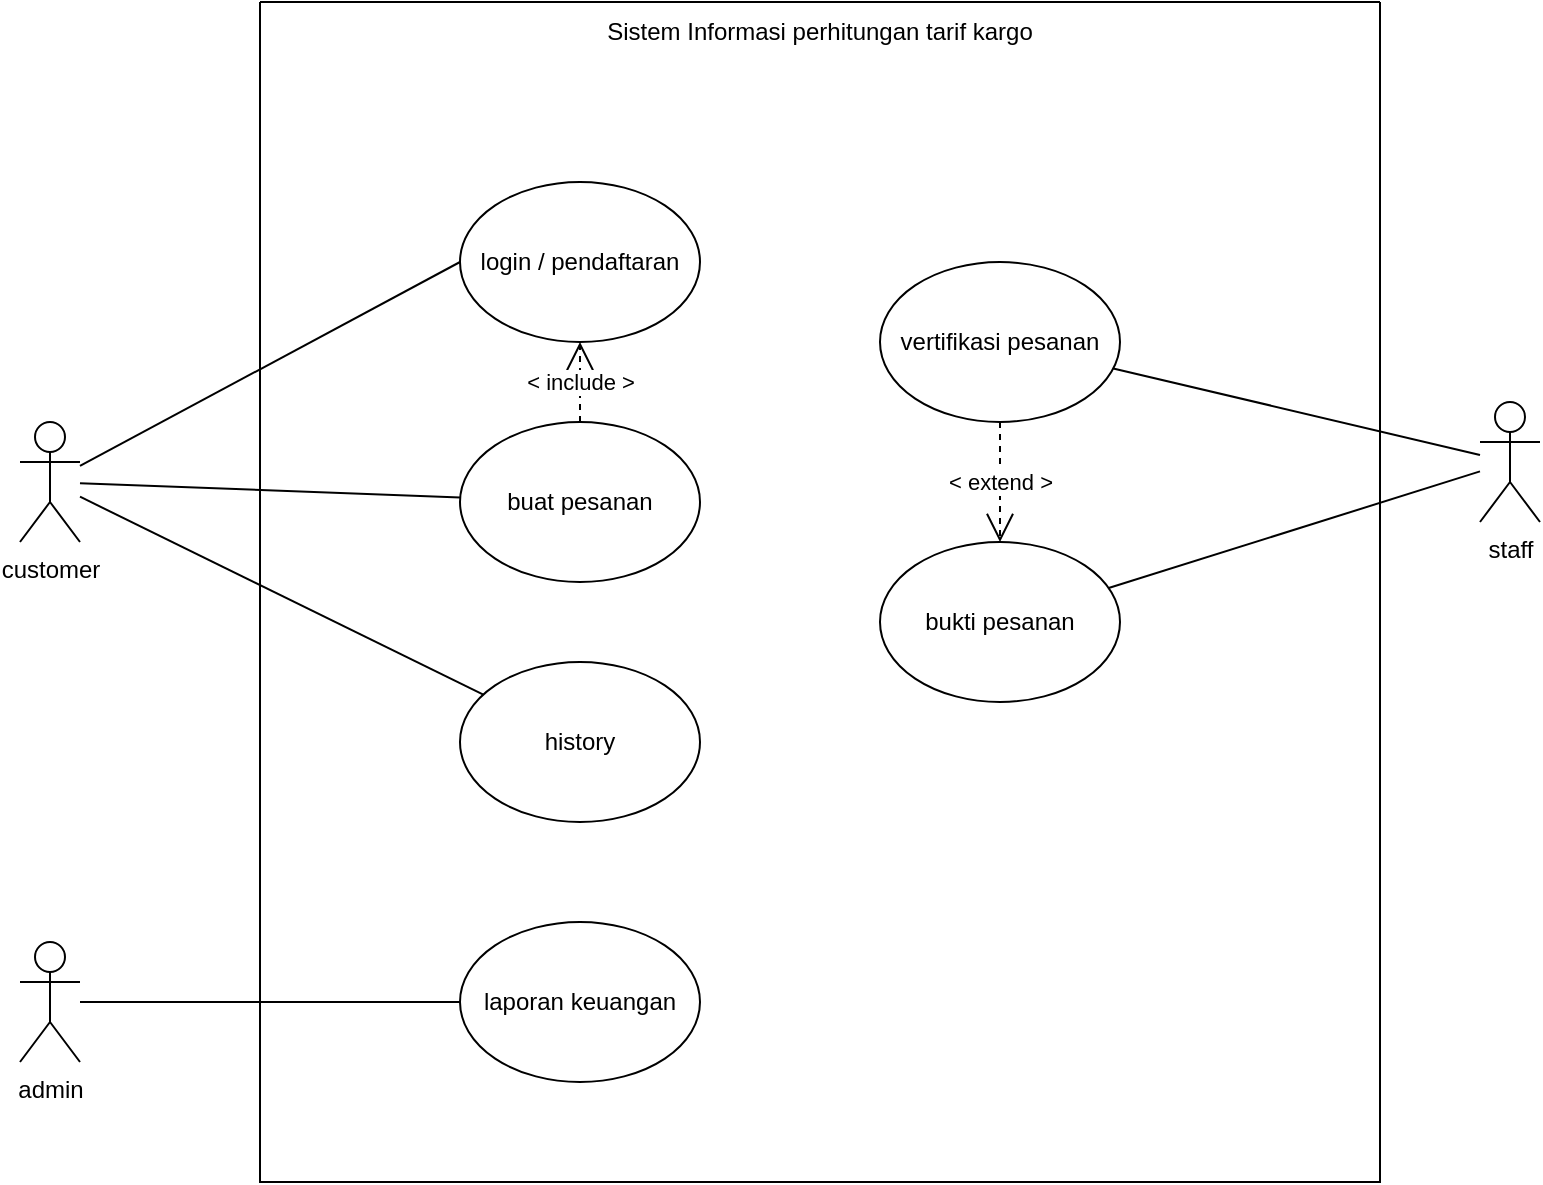 <mxfile version="26.2.13">
  <diagram name="Page-1" id="HQKYtN91ihchyh2LCqcL">
    <mxGraphModel dx="1471" dy="783" grid="1" gridSize="10" guides="1" tooltips="1" connect="1" arrows="1" fold="1" page="1" pageScale="1" pageWidth="850" pageHeight="1100" math="0" shadow="0">
      <root>
        <mxCell id="0" />
        <mxCell id="1" parent="0" />
        <mxCell id="mGn2gmwvMU52tjO0ZWeU-1" value="customer" style="shape=umlActor;verticalLabelPosition=bottom;verticalAlign=top;html=1;outlineConnect=0;" parent="1" vertex="1">
          <mxGeometry x="60" y="260" width="30" height="60" as="geometry" />
        </mxCell>
        <mxCell id="mGn2gmwvMU52tjO0ZWeU-3" value="staff" style="shape=umlActor;verticalLabelPosition=bottom;verticalAlign=top;html=1;outlineConnect=0;" parent="1" vertex="1">
          <mxGeometry x="790" y="250" width="30" height="60" as="geometry" />
        </mxCell>
        <mxCell id="mGn2gmwvMU52tjO0ZWeU-8" value="" style="endArrow=none;html=1;rounded=0;entryX=0;entryY=0.5;entryDx=0;entryDy=0;" parent="1" source="mGn2gmwvMU52tjO0ZWeU-1" target="mGn2gmwvMU52tjO0ZWeU-2" edge="1">
          <mxGeometry width="50" height="50" relative="1" as="geometry">
            <mxPoint x="400" y="280" as="sourcePoint" />
            <mxPoint x="450" y="230" as="targetPoint" />
            <Array as="points" />
          </mxGeometry>
        </mxCell>
        <mxCell id="mGn2gmwvMU52tjO0ZWeU-9" value="" style="endArrow=none;html=1;rounded=0;" parent="1" source="mGn2gmwvMU52tjO0ZWeU-1" target="mGn2gmwvMU52tjO0ZWeU-6" edge="1">
          <mxGeometry width="50" height="50" relative="1" as="geometry">
            <mxPoint x="400" y="280" as="sourcePoint" />
            <mxPoint x="450" y="230" as="targetPoint" />
          </mxGeometry>
        </mxCell>
        <mxCell id="mGn2gmwvMU52tjO0ZWeU-11" value="" style="endArrow=none;html=1;rounded=0;" parent="1" source="mGn2gmwvMU52tjO0ZWeU-1" target="mGn2gmwvMU52tjO0ZWeU-10" edge="1">
          <mxGeometry width="50" height="50" relative="1" as="geometry">
            <mxPoint x="400" y="380" as="sourcePoint" />
            <mxPoint x="450" y="330" as="targetPoint" />
          </mxGeometry>
        </mxCell>
        <mxCell id="mGn2gmwvMU52tjO0ZWeU-15" value="admin" style="shape=umlActor;verticalLabelPosition=bottom;verticalAlign=top;html=1;outlineConnect=0;" parent="1" vertex="1">
          <mxGeometry x="60" y="520" width="30" height="60" as="geometry" />
        </mxCell>
        <mxCell id="mGn2gmwvMU52tjO0ZWeU-19" value="" style="endArrow=none;html=1;rounded=0;" parent="1" source="mGn2gmwvMU52tjO0ZWeU-12" target="mGn2gmwvMU52tjO0ZWeU-3" edge="1">
          <mxGeometry width="50" height="50" relative="1" as="geometry">
            <mxPoint x="440" y="460" as="sourcePoint" />
            <mxPoint x="490" y="410" as="targetPoint" />
          </mxGeometry>
        </mxCell>
        <mxCell id="mGn2gmwvMU52tjO0ZWeU-20" value="" style="endArrow=none;html=1;rounded=0;" parent="1" source="mGn2gmwvMU52tjO0ZWeU-13" target="mGn2gmwvMU52tjO0ZWeU-3" edge="1">
          <mxGeometry width="50" height="50" relative="1" as="geometry">
            <mxPoint x="440" y="460" as="sourcePoint" />
            <mxPoint x="490" y="410" as="targetPoint" />
          </mxGeometry>
        </mxCell>
        <mxCell id="mGn2gmwvMU52tjO0ZWeU-22" value="" style="endArrow=none;html=1;rounded=0;" parent="1" source="mGn2gmwvMU52tjO0ZWeU-15" target="mGn2gmwvMU52tjO0ZWeU-14" edge="1">
          <mxGeometry width="50" height="50" relative="1" as="geometry">
            <mxPoint x="440" y="460" as="sourcePoint" />
            <mxPoint x="490" y="410" as="targetPoint" />
          </mxGeometry>
        </mxCell>
        <mxCell id="mGn2gmwvMU52tjO0ZWeU-27" value="" style="swimlane;startSize=0;" parent="1" vertex="1">
          <mxGeometry x="180" y="50" width="560" height="590" as="geometry" />
        </mxCell>
        <mxCell id="mGn2gmwvMU52tjO0ZWeU-28" value="Sistem Informasi perhitungan tarif kargo" style="text;html=1;align=center;verticalAlign=middle;whiteSpace=wrap;rounded=0;" parent="mGn2gmwvMU52tjO0ZWeU-27" vertex="1">
          <mxGeometry x="155" width="250" height="30" as="geometry" />
        </mxCell>
        <mxCell id="mGn2gmwvMU52tjO0ZWeU-12" value="vertifikasi pesanan" style="ellipse;whiteSpace=wrap;html=1;" parent="mGn2gmwvMU52tjO0ZWeU-27" vertex="1">
          <mxGeometry x="310" y="130" width="120" height="80" as="geometry" />
        </mxCell>
        <mxCell id="mGn2gmwvMU52tjO0ZWeU-13" value="bukti pesanan" style="ellipse;whiteSpace=wrap;html=1;" parent="mGn2gmwvMU52tjO0ZWeU-27" vertex="1">
          <mxGeometry x="310" y="270" width="120" height="80" as="geometry" />
        </mxCell>
        <mxCell id="mGn2gmwvMU52tjO0ZWeU-2" value="login / pendaftaran" style="ellipse;whiteSpace=wrap;html=1;" parent="mGn2gmwvMU52tjO0ZWeU-27" vertex="1">
          <mxGeometry x="100" y="90" width="120" height="80" as="geometry" />
        </mxCell>
        <mxCell id="mGn2gmwvMU52tjO0ZWeU-6" value="buat pesanan" style="ellipse;whiteSpace=wrap;html=1;" parent="mGn2gmwvMU52tjO0ZWeU-27" vertex="1">
          <mxGeometry x="100" y="210" width="120" height="80" as="geometry" />
        </mxCell>
        <mxCell id="mGn2gmwvMU52tjO0ZWeU-10" value="history" style="ellipse;whiteSpace=wrap;html=1;" parent="mGn2gmwvMU52tjO0ZWeU-27" vertex="1">
          <mxGeometry x="100" y="330" width="120" height="80" as="geometry" />
        </mxCell>
        <mxCell id="mGn2gmwvMU52tjO0ZWeU-14" value="laporan keuangan" style="ellipse;whiteSpace=wrap;html=1;" parent="mGn2gmwvMU52tjO0ZWeU-27" vertex="1">
          <mxGeometry x="100" y="460" width="120" height="80" as="geometry" />
        </mxCell>
        <mxCell id="yR1lGqXbRZesA1Uw0zJt-8" value="&amp;lt; extend &amp;gt;" style="endArrow=open;endSize=12;dashed=1;html=1;rounded=0;exitX=0.5;exitY=1;exitDx=0;exitDy=0;entryX=0.5;entryY=0;entryDx=0;entryDy=0;" edge="1" parent="mGn2gmwvMU52tjO0ZWeU-27" source="mGn2gmwvMU52tjO0ZWeU-12" target="mGn2gmwvMU52tjO0ZWeU-13">
          <mxGeometry width="160" relative="1" as="geometry">
            <mxPoint x="210" y="350" as="sourcePoint" />
            <mxPoint x="370" y="350" as="targetPoint" />
          </mxGeometry>
        </mxCell>
        <mxCell id="yR1lGqXbRZesA1Uw0zJt-9" value="&amp;lt; include &amp;gt;" style="endArrow=open;endSize=12;dashed=1;html=1;rounded=0;exitX=0.5;exitY=0;exitDx=0;exitDy=0;entryX=0.5;entryY=1;entryDx=0;entryDy=0;" edge="1" parent="mGn2gmwvMU52tjO0ZWeU-27" source="mGn2gmwvMU52tjO0ZWeU-6" target="mGn2gmwvMU52tjO0ZWeU-2">
          <mxGeometry width="160" relative="1" as="geometry">
            <mxPoint x="220" y="320" as="sourcePoint" />
            <mxPoint x="380" y="320" as="targetPoint" />
          </mxGeometry>
        </mxCell>
      </root>
    </mxGraphModel>
  </diagram>
</mxfile>
